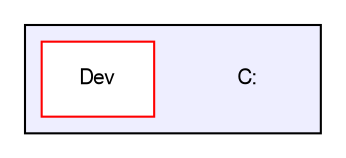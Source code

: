 digraph "C:" {
  bgcolor=transparent;
  compound=true
  node [ fontsize="10", fontname="FreeSans"];
  edge [ labelfontsize="10", labelfontname="FreeSans"];
  subgraph clusterdir_e6bb53534ac0e427887cf7a94c0c004e {
    graph [ bgcolor="#eeeeff", pencolor="black", label="" URL="dir_e6bb53534ac0e427887cf7a94c0c004e.html"];
    dir_e6bb53534ac0e427887cf7a94c0c004e [shape=plaintext label="C:"];
    dir_d99d5d4662bf24521eef49da6a8cd34d [shape=box label="Dev" color="red" fillcolor="white" style="filled" URL="dir_d99d5d4662bf24521eef49da6a8cd34d.html"];
  }
}
